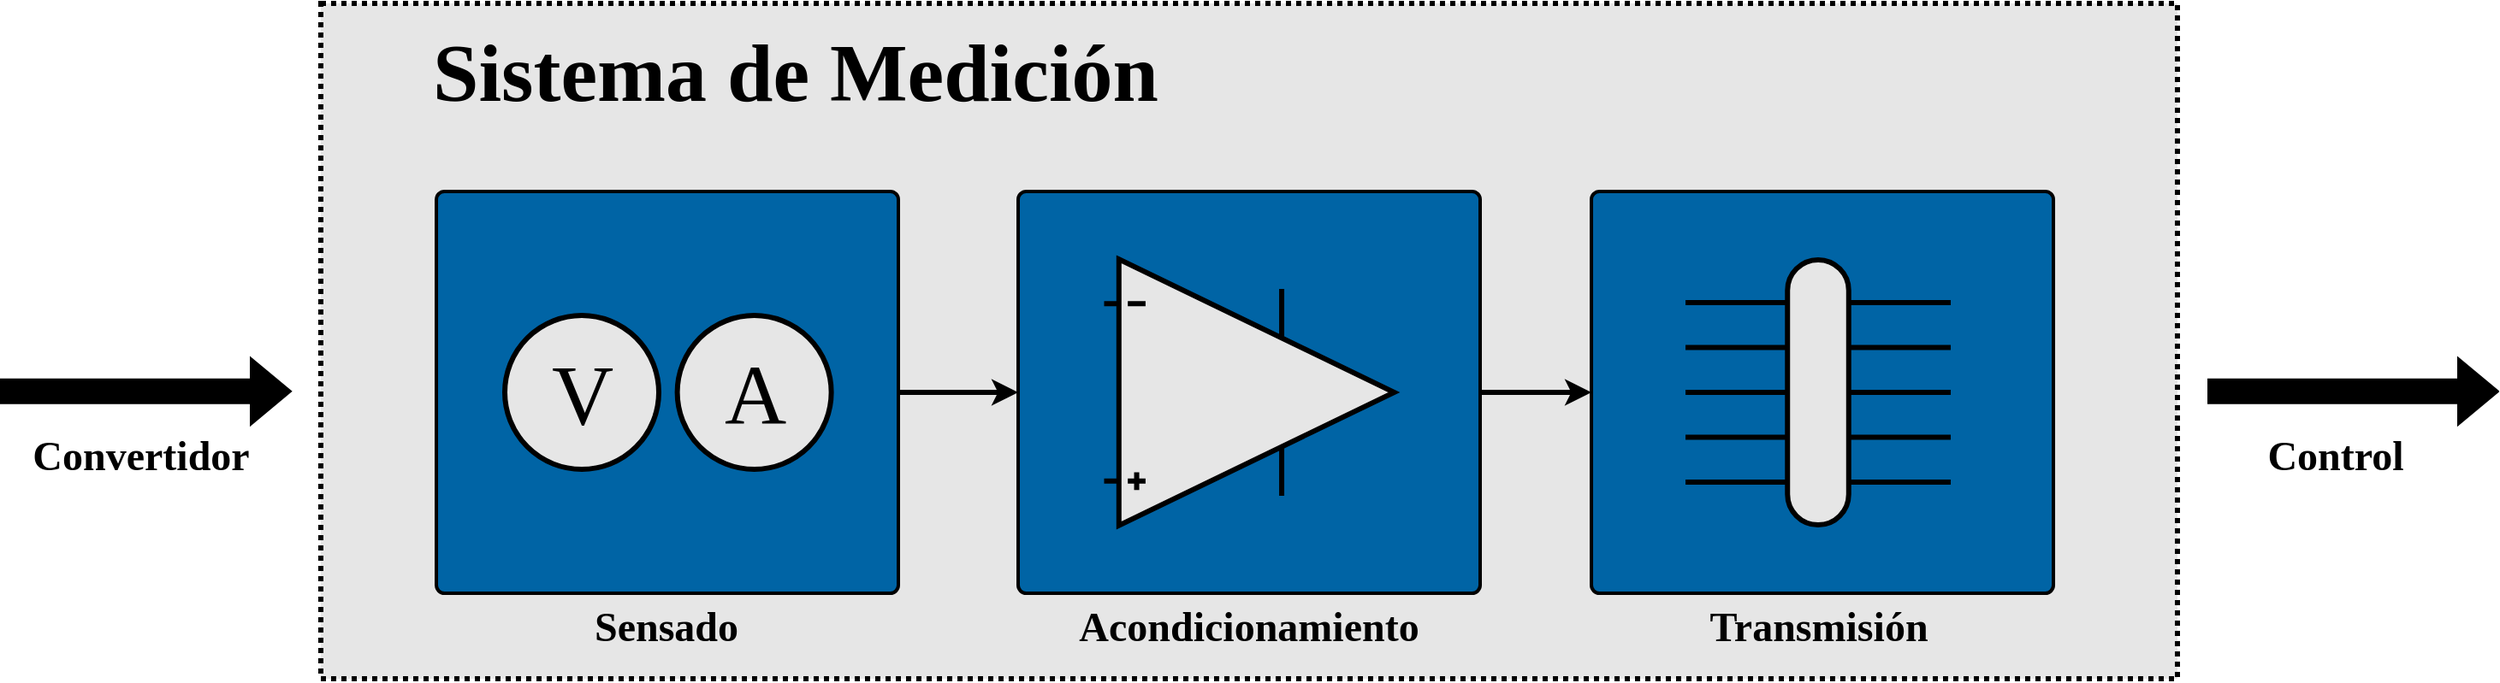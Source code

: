 <mxfile version="19.0.2" type="device"><diagram id="RwVdTQSvf6fVvCe662t9" name="Page-1"><mxGraphModel dx="4740" dy="1734" grid="1" gridSize="5" guides="1" tooltips="1" connect="1" arrows="1" fold="1" page="1" pageScale="1" pageWidth="1654" pageHeight="1169" math="0" shadow="0"><root><mxCell id="0"/><mxCell id="1" parent="0"/><mxCell id="FuuBHvNks6tHvayZ-nw8-1" value="" style="rounded=0;whiteSpace=wrap;html=1;shadow=0;fontFamily=CMU Serif;fontSize=18;fontColor=#000000;strokeColor=#000000;strokeWidth=3;fillColor=#E6E6E6;dashed=1;dashPattern=1 1;" vertex="1" parent="1"><mxGeometry x="1142.5" y="1610" width="1085" height="395" as="geometry"/></mxCell><mxCell id="FuuBHvNks6tHvayZ-nw8-146" value="" style="group" vertex="1" connectable="0" parent="1"><mxGeometry x="1210" y="1720" width="270" height="270" as="geometry"/></mxCell><mxCell id="FuuBHvNks6tHvayZ-nw8-103" value="" style="rounded=1;whiteSpace=wrap;html=1;fontFamily=CMU Serif Extra;glass=0;sketch=0;shadow=0;strokeWidth=2;arcSize=2;fillColor=#0064a5;" vertex="1" parent="FuuBHvNks6tHvayZ-nw8-146"><mxGeometry width="270" height="235" as="geometry"/></mxCell><mxCell id="FuuBHvNks6tHvayZ-nw8-126" value="&lt;font style=&quot;font-size: 24px;&quot;&gt;Sensado&lt;/font&gt;" style="text;html=1;strokeColor=none;fillColor=none;align=center;verticalAlign=middle;whiteSpace=wrap;rounded=0;fontFamily=Montserrat;fontSize=20;fontStyle=1" vertex="1" parent="FuuBHvNks6tHvayZ-nw8-146"><mxGeometry x="71.41" y="240" width="127.19" height="30" as="geometry"/></mxCell><mxCell id="FuuBHvNks6tHvayZ-nw8-130" value="&lt;font face=&quot;Montserrat&quot;&gt;A&lt;/font&gt;" style="verticalLabelPosition=middle;shadow=0;dashed=0;align=center;html=1;verticalAlign=middle;strokeWidth=3;shape=ellipse;aspect=fixed;fontSize=50;fillColor=#E6E6E6;" vertex="1" parent="FuuBHvNks6tHvayZ-nw8-146"><mxGeometry x="140.81" y="72.52" width="90" height="90" as="geometry"/></mxCell><mxCell id="FuuBHvNks6tHvayZ-nw8-131" value="&lt;font face=&quot;Montserrat&quot;&gt;V&lt;/font&gt;" style="verticalLabelPosition=middle;shadow=0;dashed=0;align=center;html=1;verticalAlign=middle;strokeWidth=3;shape=ellipse;aspect=fixed;fontSize=50;fillColor=#E6E6E6;" vertex="1" parent="FuuBHvNks6tHvayZ-nw8-146"><mxGeometry x="40" y="72.52" width="90" height="90" as="geometry"/></mxCell><mxCell id="FuuBHvNks6tHvayZ-nw8-147" value="" style="group" vertex="1" connectable="0" parent="1"><mxGeometry x="1550" y="1720.01" width="270" height="269.99" as="geometry"/></mxCell><mxCell id="FuuBHvNks6tHvayZ-nw8-132" value="" style="rounded=1;whiteSpace=wrap;html=1;fontFamily=CMU Serif Extra;glass=0;sketch=0;shadow=0;strokeWidth=2;arcSize=2;fillColor=#0064a5;" vertex="1" parent="FuuBHvNks6tHvayZ-nw8-147"><mxGeometry width="270" height="235" as="geometry"/></mxCell><mxCell id="FuuBHvNks6tHvayZ-nw8-127" value="" style="verticalLabelPosition=bottom;shadow=0;dashed=0;align=center;html=1;verticalAlign=top;shape=mxgraph.electrical.abstract.operational_amp_1;fillColor=#E6E6E6;strokeWidth=3;aspect=fixed;" vertex="1" parent="FuuBHvNks6tHvayZ-nw8-147"><mxGeometry x="50.25" y="39.65" width="169.5" height="155.66" as="geometry"/></mxCell><mxCell id="FuuBHvNks6tHvayZ-nw8-144" value="&lt;font style=&quot;font-size: 24px;&quot;&gt;Acondicionamiento&lt;/font&gt;" style="text;html=1;strokeColor=none;fillColor=none;align=center;verticalAlign=middle;whiteSpace=wrap;rounded=0;fontFamily=Montserrat;fontSize=20;fontStyle=1" vertex="1" parent="FuuBHvNks6tHvayZ-nw8-147"><mxGeometry x="6.2" y="239.99" width="257.6" height="30" as="geometry"/></mxCell><mxCell id="FuuBHvNks6tHvayZ-nw8-151" value="&lt;font style=&quot;font-size: 48px;&quot;&gt;Sistema de Medición&lt;/font&gt;" style="text;html=1;strokeColor=none;fillColor=none;align=center;verticalAlign=middle;whiteSpace=wrap;rounded=0;fontFamily=Montserrat;fontSize=20;fontStyle=1" vertex="1" parent="1"><mxGeometry x="1150" y="1620" width="540" height="60" as="geometry"/></mxCell><mxCell id="FuuBHvNks6tHvayZ-nw8-133" value="" style="rounded=1;whiteSpace=wrap;html=1;fontFamily=CMU Serif Extra;glass=0;sketch=0;shadow=0;strokeWidth=2;arcSize=2;fillColor=#0064a5;" vertex="1" parent="1"><mxGeometry x="1885.01" y="1720.01" width="270" height="235" as="geometry"/></mxCell><mxCell id="FuuBHvNks6tHvayZ-nw8-143" value="" style="verticalLabelPosition=bottom;shadow=0;dashed=0;align=center;html=1;verticalAlign=top;shape=mxgraph.electrical.transmission.cable_group;pointerEvents=1;fontFamily=Montserrat;strokeWidth=3;fillColor=#E6E6E6;aspect=fixed;" vertex="1" parent="1"><mxGeometry x="1940" y="1759.99" width="155.01" height="155.01" as="geometry"/></mxCell><mxCell id="FuuBHvNks6tHvayZ-nw8-145" value="&lt;font style=&quot;font-size: 24px;&quot;&gt;Transmisión&lt;/font&gt;" style="text;html=1;strokeColor=none;fillColor=none;align=center;verticalAlign=middle;whiteSpace=wrap;rounded=0;fontFamily=Montserrat;fontSize=20;fontStyle=1" vertex="1" parent="1"><mxGeometry x="1935.61" y="1960" width="163.79" height="30" as="geometry"/></mxCell><mxCell id="FuuBHvNks6tHvayZ-nw8-152" value="&lt;font style=&quot;font-size: 24px;&quot;&gt;Control&lt;/font&gt;" style="text;html=1;strokeColor=none;fillColor=none;align=center;verticalAlign=middle;whiteSpace=wrap;rounded=0;fontFamily=Montserrat;fontSize=20;fontStyle=1" vertex="1" parent="1"><mxGeometry x="2270" y="1860" width="100" height="30" as="geometry"/></mxCell><mxCell id="FuuBHvNks6tHvayZ-nw8-153" value="&lt;font style=&quot;font-size: 24px;&quot;&gt;Convertidor&lt;/font&gt;" style="text;html=1;strokeColor=none;fillColor=none;align=center;verticalAlign=middle;whiteSpace=wrap;rounded=0;fontFamily=Montserrat;fontSize=20;fontStyle=1" vertex="1" parent="1"><mxGeometry x="960" y="1860" width="155" height="30" as="geometry"/></mxCell><mxCell id="FuuBHvNks6tHvayZ-nw8-154" value="" style="shape=flexArrow;endArrow=classic;html=1;rounded=0;fontFamily=Montserrat;strokeWidth=3;fillColor=#000000;" edge="1" parent="1"><mxGeometry width="50" height="50" relative="1" as="geometry"><mxPoint x="955" y="1836.93" as="sourcePoint"/><mxPoint x="1125" y="1836.92" as="targetPoint"/></mxGeometry></mxCell><mxCell id="FuuBHvNks6tHvayZ-nw8-156" style="edgeStyle=orthogonalEdgeStyle;rounded=0;orthogonalLoop=1;jettySize=auto;html=1;entryX=0;entryY=0.5;entryDx=0;entryDy=0;fontFamily=Montserrat;fontSize=48;strokeWidth=3;fillColor=#000000;endSize=6;" edge="1" parent="1" source="FuuBHvNks6tHvayZ-nw8-103" target="FuuBHvNks6tHvayZ-nw8-132"><mxGeometry relative="1" as="geometry"/></mxCell><mxCell id="FuuBHvNks6tHvayZ-nw8-157" style="edgeStyle=orthogonalEdgeStyle;rounded=0;orthogonalLoop=1;jettySize=auto;html=1;entryX=0;entryY=0.5;entryDx=0;entryDy=0;fontFamily=Montserrat;fontSize=48;endSize=6;strokeWidth=3;fillColor=#000000;" edge="1" parent="1" source="FuuBHvNks6tHvayZ-nw8-132" target="FuuBHvNks6tHvayZ-nw8-133"><mxGeometry relative="1" as="geometry"/></mxCell><mxCell id="FuuBHvNks6tHvayZ-nw8-158" value="" style="shape=flexArrow;endArrow=classic;html=1;rounded=0;fontFamily=Montserrat;strokeWidth=3;fillColor=#000000;" edge="1" parent="1"><mxGeometry width="50" height="50" relative="1" as="geometry"><mxPoint x="2245" y="1836.92" as="sourcePoint"/><mxPoint x="2415" y="1836.91" as="targetPoint"/></mxGeometry></mxCell></root></mxGraphModel></diagram></mxfile>